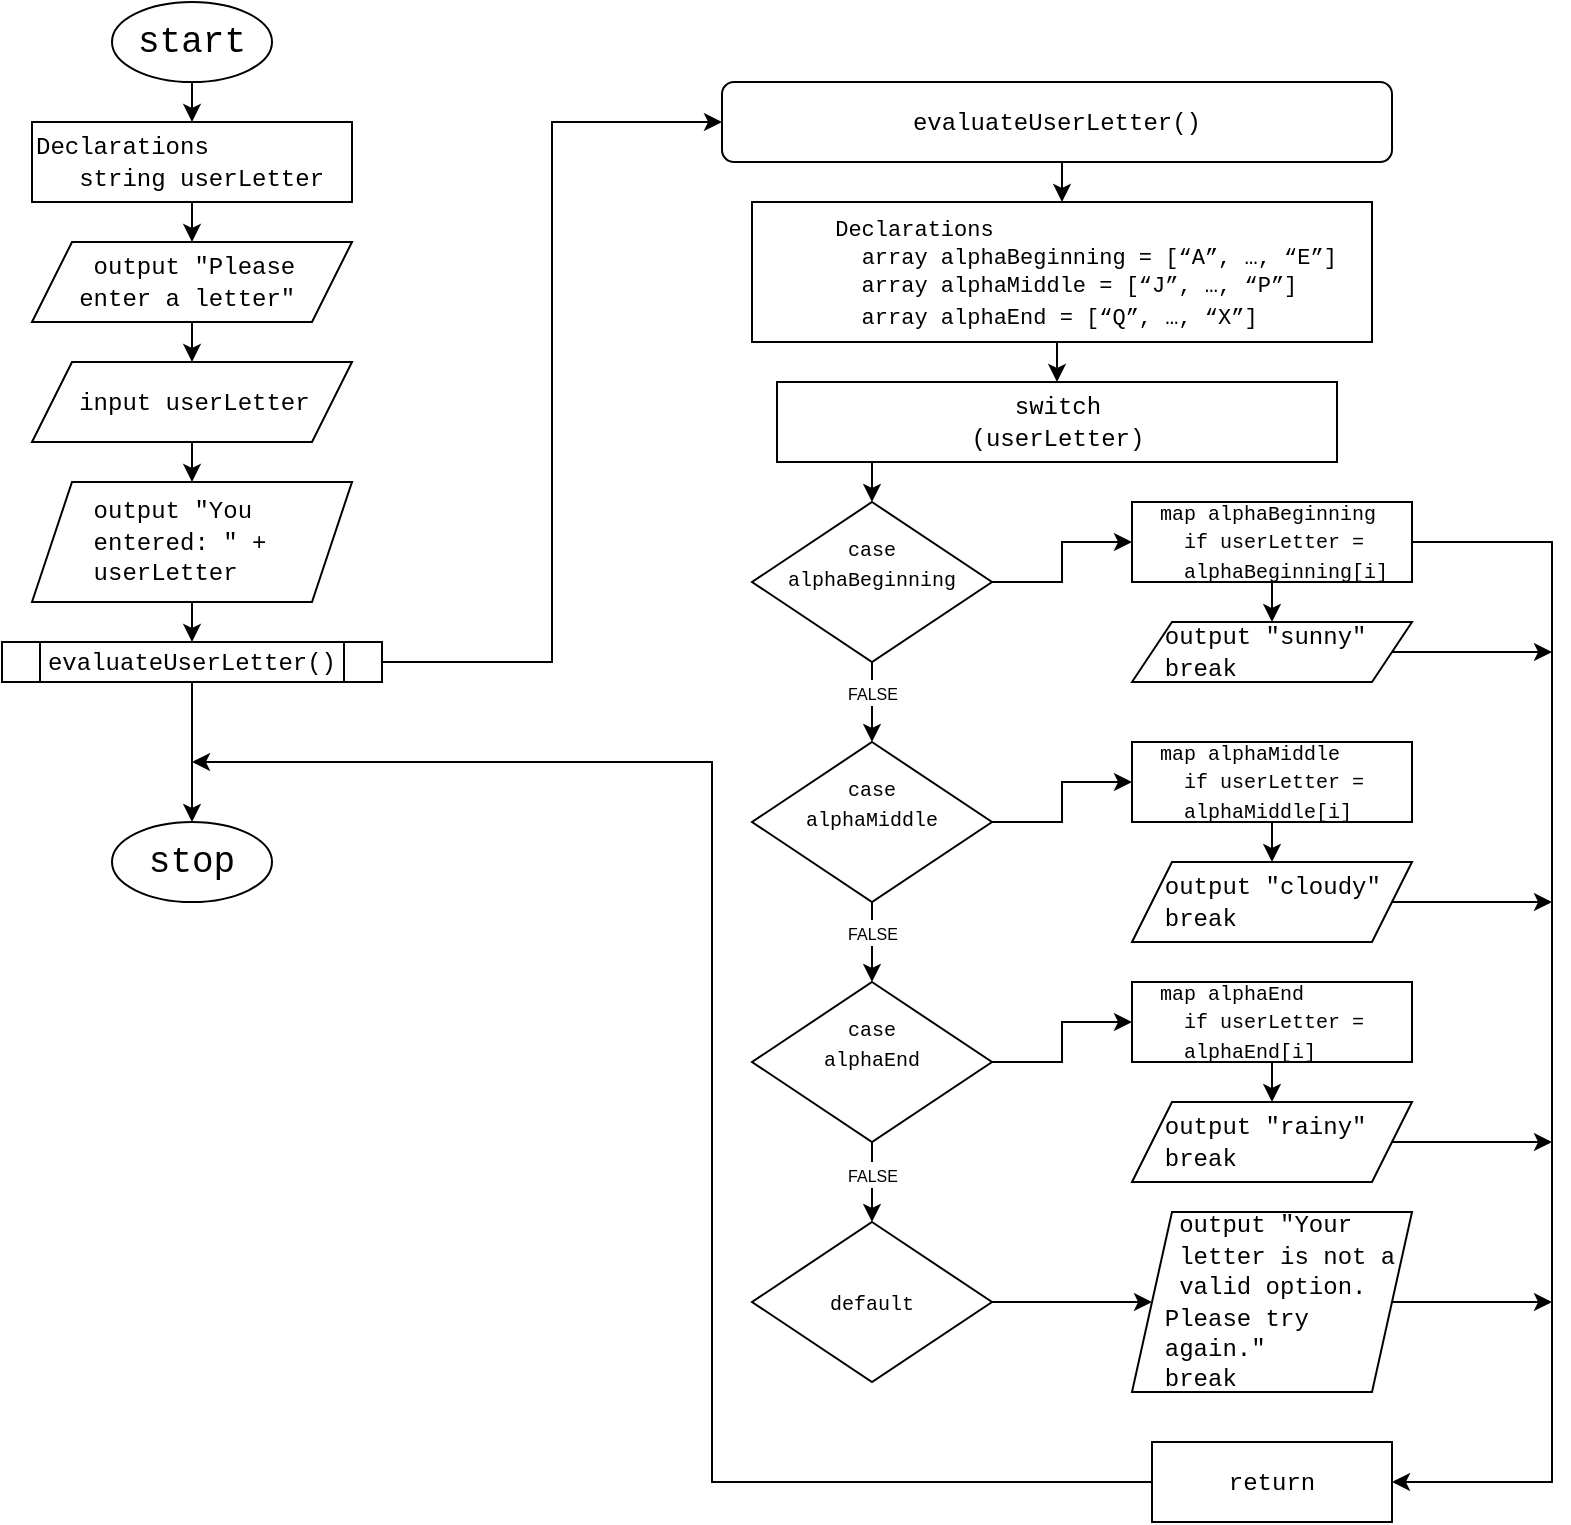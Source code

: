 <mxfile version="22.0.6" type="github">
  <diagram id="C5RBs43oDa-KdzZeNtuy" name="Page-1">
    <mxGraphModel dx="408" dy="178" grid="1" gridSize="10" guides="1" tooltips="1" connect="1" arrows="1" fold="1" page="1" pageScale="1" pageWidth="850" pageHeight="1100" math="0" shadow="0">
      <root>
        <mxCell id="WIyWlLk6GJQsqaUBKTNV-0" />
        <mxCell id="WIyWlLk6GJQsqaUBKTNV-1" parent="WIyWlLk6GJQsqaUBKTNV-0" />
        <mxCell id="9ANhp0rJH1cZioXLTVsO-12" style="edgeStyle=orthogonalEdgeStyle;rounded=0;orthogonalLoop=1;jettySize=auto;html=1;exitX=0.5;exitY=1;exitDx=0;exitDy=0;entryX=0.5;entryY=0;entryDx=0;entryDy=0;" edge="1" parent="WIyWlLk6GJQsqaUBKTNV-1" source="9ANhp0rJH1cZioXLTVsO-0" target="9ANhp0rJH1cZioXLTVsO-1">
          <mxGeometry relative="1" as="geometry" />
        </mxCell>
        <mxCell id="9ANhp0rJH1cZioXLTVsO-0" value="&lt;font style=&quot;font-size: 18px;&quot; face=&quot;Courier New&quot;&gt;start&lt;/font&gt;" style="ellipse;whiteSpace=wrap;html=1;" vertex="1" parent="WIyWlLk6GJQsqaUBKTNV-1">
          <mxGeometry x="120" y="40" width="80" height="40" as="geometry" />
        </mxCell>
        <mxCell id="9ANhp0rJH1cZioXLTVsO-13" style="edgeStyle=orthogonalEdgeStyle;rounded=0;orthogonalLoop=1;jettySize=auto;html=1;exitX=0.5;exitY=1;exitDx=0;exitDy=0;entryX=0.5;entryY=0;entryDx=0;entryDy=0;" edge="1" parent="WIyWlLk6GJQsqaUBKTNV-1" source="9ANhp0rJH1cZioXLTVsO-1" target="9ANhp0rJH1cZioXLTVsO-2">
          <mxGeometry relative="1" as="geometry" />
        </mxCell>
        <mxCell id="9ANhp0rJH1cZioXLTVsO-1" value="&lt;font face=&quot;Courier New&quot;&gt;Declarations&lt;br&gt;&amp;nbsp; &amp;nbsp;string userLetter&lt;/font&gt;" style="rounded=0;whiteSpace=wrap;html=1;align=left;" vertex="1" parent="WIyWlLk6GJQsqaUBKTNV-1">
          <mxGeometry x="80" y="100" width="160" height="40" as="geometry" />
        </mxCell>
        <mxCell id="9ANhp0rJH1cZioXLTVsO-14" style="edgeStyle=orthogonalEdgeStyle;rounded=0;orthogonalLoop=1;jettySize=auto;html=1;exitX=0.5;exitY=1;exitDx=0;exitDy=0;entryX=0.5;entryY=0;entryDx=0;entryDy=0;" edge="1" parent="WIyWlLk6GJQsqaUBKTNV-1" source="9ANhp0rJH1cZioXLTVsO-2" target="9ANhp0rJH1cZioXLTVsO-3">
          <mxGeometry relative="1" as="geometry" />
        </mxCell>
        <mxCell id="9ANhp0rJH1cZioXLTVsO-2" value="&lt;font face=&quot;Courier New&quot;&gt;&amp;nbsp; &amp;nbsp; output &quot;Please&amp;nbsp; &amp;nbsp; &amp;nbsp; &amp;nbsp;enter a letter&quot;&lt;/font&gt;" style="shape=parallelogram;perimeter=parallelogramPerimeter;whiteSpace=wrap;html=1;fixedSize=1;align=left;" vertex="1" parent="WIyWlLk6GJQsqaUBKTNV-1">
          <mxGeometry x="80" y="160" width="160" height="40" as="geometry" />
        </mxCell>
        <mxCell id="9ANhp0rJH1cZioXLTVsO-15" style="edgeStyle=orthogonalEdgeStyle;rounded=0;orthogonalLoop=1;jettySize=auto;html=1;exitX=0.5;exitY=1;exitDx=0;exitDy=0;entryX=0.5;entryY=0;entryDx=0;entryDy=0;" edge="1" parent="WIyWlLk6GJQsqaUBKTNV-1" source="9ANhp0rJH1cZioXLTVsO-3" target="9ANhp0rJH1cZioXLTVsO-4">
          <mxGeometry relative="1" as="geometry" />
        </mxCell>
        <mxCell id="9ANhp0rJH1cZioXLTVsO-3" value="&lt;font face=&quot;Courier New&quot;&gt;&amp;nbsp; &amp;nbsp;input userLetter&lt;/font&gt;" style="shape=parallelogram;perimeter=parallelogramPerimeter;whiteSpace=wrap;html=1;fixedSize=1;align=left;" vertex="1" parent="WIyWlLk6GJQsqaUBKTNV-1">
          <mxGeometry x="80" y="220" width="160" height="40" as="geometry" />
        </mxCell>
        <mxCell id="9ANhp0rJH1cZioXLTVsO-16" style="edgeStyle=orthogonalEdgeStyle;rounded=0;orthogonalLoop=1;jettySize=auto;html=1;exitX=0.5;exitY=1;exitDx=0;exitDy=0;entryX=0.5;entryY=0;entryDx=0;entryDy=0;" edge="1" parent="WIyWlLk6GJQsqaUBKTNV-1" source="9ANhp0rJH1cZioXLTVsO-4" target="9ANhp0rJH1cZioXLTVsO-6">
          <mxGeometry relative="1" as="geometry" />
        </mxCell>
        <mxCell id="9ANhp0rJH1cZioXLTVsO-4" value="&lt;font face=&quot;Courier New&quot;&gt;&amp;nbsp; &amp;nbsp; output &quot;You&amp;nbsp; &amp;nbsp; &amp;nbsp; &amp;nbsp; &amp;nbsp; entered: &quot; +&amp;nbsp; &amp;nbsp; &amp;nbsp; &amp;nbsp; &amp;nbsp; userLetter&lt;/font&gt;" style="shape=parallelogram;perimeter=parallelogramPerimeter;whiteSpace=wrap;html=1;fixedSize=1;align=left;" vertex="1" parent="WIyWlLk6GJQsqaUBKTNV-1">
          <mxGeometry x="80" y="280" width="160" height="60" as="geometry" />
        </mxCell>
        <mxCell id="9ANhp0rJH1cZioXLTVsO-17" style="edgeStyle=orthogonalEdgeStyle;rounded=0;orthogonalLoop=1;jettySize=auto;html=1;exitX=0.5;exitY=1;exitDx=0;exitDy=0;entryX=0.5;entryY=0;entryDx=0;entryDy=0;" edge="1" parent="WIyWlLk6GJQsqaUBKTNV-1" source="9ANhp0rJH1cZioXLTVsO-6" target="9ANhp0rJH1cZioXLTVsO-7">
          <mxGeometry relative="1" as="geometry" />
        </mxCell>
        <mxCell id="9ANhp0rJH1cZioXLTVsO-6" value="&lt;font face=&quot;Courier New&quot;&gt;evaluateUserLetter()&lt;/font&gt;" style="shape=process;whiteSpace=wrap;html=1;backgroundOutline=1;" vertex="1" parent="WIyWlLk6GJQsqaUBKTNV-1">
          <mxGeometry x="65" y="360" width="190" height="20" as="geometry" />
        </mxCell>
        <mxCell id="9ANhp0rJH1cZioXLTVsO-26" style="edgeStyle=orthogonalEdgeStyle;rounded=0;orthogonalLoop=1;jettySize=auto;html=1;entryX=0;entryY=0.5;entryDx=0;entryDy=0;exitX=1;exitY=0.5;exitDx=0;exitDy=0;" edge="1" parent="WIyWlLk6GJQsqaUBKTNV-1" source="9ANhp0rJH1cZioXLTVsO-6" target="9ANhp0rJH1cZioXLTVsO-18">
          <mxGeometry relative="1" as="geometry">
            <mxPoint x="260" y="370" as="sourcePoint" />
          </mxGeometry>
        </mxCell>
        <mxCell id="9ANhp0rJH1cZioXLTVsO-7" value="&lt;font style=&quot;font-size: 18px;&quot; face=&quot;Courier New&quot;&gt;stop&lt;/font&gt;" style="ellipse;whiteSpace=wrap;html=1;" vertex="1" parent="WIyWlLk6GJQsqaUBKTNV-1">
          <mxGeometry x="120" y="450" width="80" height="40" as="geometry" />
        </mxCell>
        <mxCell id="9ANhp0rJH1cZioXLTVsO-20" style="edgeStyle=orthogonalEdgeStyle;rounded=0;orthogonalLoop=1;jettySize=auto;html=1;exitX=0.5;exitY=1;exitDx=0;exitDy=0;entryX=0.5;entryY=0;entryDx=0;entryDy=0;" edge="1" parent="WIyWlLk6GJQsqaUBKTNV-1" source="9ANhp0rJH1cZioXLTVsO-18" target="9ANhp0rJH1cZioXLTVsO-19">
          <mxGeometry relative="1" as="geometry" />
        </mxCell>
        <mxCell id="9ANhp0rJH1cZioXLTVsO-18" value="&lt;font face=&quot;Courier New&quot;&gt;evaluateUserLetter()&lt;/font&gt;" style="rounded=1;whiteSpace=wrap;html=1;" vertex="1" parent="WIyWlLk6GJQsqaUBKTNV-1">
          <mxGeometry x="425" y="80" width="335" height="40" as="geometry" />
        </mxCell>
        <mxCell id="9ANhp0rJH1cZioXLTVsO-36" style="edgeStyle=orthogonalEdgeStyle;rounded=0;orthogonalLoop=1;jettySize=auto;html=1;exitX=0.5;exitY=1;exitDx=0;exitDy=0;entryX=0.5;entryY=0;entryDx=0;entryDy=0;" edge="1" parent="WIyWlLk6GJQsqaUBKTNV-1" source="9ANhp0rJH1cZioXLTVsO-19" target="9ANhp0rJH1cZioXLTVsO-21">
          <mxGeometry relative="1" as="geometry" />
        </mxCell>
        <mxCell id="9ANhp0rJH1cZioXLTVsO-19" value="&lt;div style=&quot;&quot;&gt;&lt;span style=&quot;font-size: 11px; font-family: &amp;quot;Courier New&amp;quot;; background-color: initial;&quot;&gt;&amp;nbsp; &amp;nbsp; &amp;nbsp; Declarations&lt;/span&gt;&lt;/div&gt;&lt;font face=&quot;Courier New&quot; style=&quot;font-size: 11px;&quot;&gt;&lt;div style=&quot;&quot;&gt;&lt;font style=&quot;background-color: initial;&quot;&gt;&amp;nbsp; &amp;nbsp; &amp;nbsp; &amp;nbsp;&amp;nbsp;&lt;/font&gt;&lt;span style=&quot;background-color: initial;&quot;&gt;array alphaBeginning = [“A”, …, “E”]&lt;/span&gt;&lt;/div&gt;&lt;/font&gt;&lt;p style=&quot;margin: 0in; line-height: normal; font-size: 11px;&quot; class=&quot;MsoNormal&quot;&gt;&lt;font face=&quot;Courier New&quot; style=&quot;font-size: 11px;&quot;&gt;&amp;nbsp; &amp;nbsp; &amp;nbsp; &amp;nbsp; array alphaMiddle = [“J”, …, “P”]&lt;/font&gt;&lt;/p&gt;&lt;p style=&quot;margin: 0in; line-height: normal; font-size: 11px;&quot; class=&quot;MsoNormal&quot;&gt;&lt;font face=&quot;Courier New&quot; style=&quot;font-size: 11px;&quot;&gt;&amp;nbsp; &amp;nbsp; &amp;nbsp; &amp;nbsp; array alphaEnd = [“Q”, …, “X”]&lt;/font&gt;&lt;span style=&quot;font-family: &amp;quot;Andale Mono&amp;quot;; font-size: 11pt;&quot;&gt;&lt;/span&gt;&lt;/p&gt;" style="rounded=0;whiteSpace=wrap;html=1;align=left;" vertex="1" parent="WIyWlLk6GJQsqaUBKTNV-1">
          <mxGeometry x="440" y="140" width="310" height="70" as="geometry" />
        </mxCell>
        <mxCell id="9ANhp0rJH1cZioXLTVsO-37" style="edgeStyle=orthogonalEdgeStyle;rounded=0;orthogonalLoop=1;jettySize=auto;html=1;exitX=0.25;exitY=1;exitDx=0;exitDy=0;entryX=0.5;entryY=0;entryDx=0;entryDy=0;" edge="1" parent="WIyWlLk6GJQsqaUBKTNV-1" source="9ANhp0rJH1cZioXLTVsO-21" target="9ANhp0rJH1cZioXLTVsO-22">
          <mxGeometry relative="1" as="geometry" />
        </mxCell>
        <mxCell id="9ANhp0rJH1cZioXLTVsO-21" value="&lt;font face=&quot;Courier New&quot;&gt;switch&lt;br&gt;(userLetter)&lt;br&gt;&lt;/font&gt;" style="rounded=0;whiteSpace=wrap;html=1;" vertex="1" parent="WIyWlLk6GJQsqaUBKTNV-1">
          <mxGeometry x="452.5" y="230" width="280" height="40" as="geometry" />
        </mxCell>
        <mxCell id="9ANhp0rJH1cZioXLTVsO-38" style="edgeStyle=orthogonalEdgeStyle;rounded=0;orthogonalLoop=1;jettySize=auto;html=1;exitX=1;exitY=0.5;exitDx=0;exitDy=0;entryX=0;entryY=0.5;entryDx=0;entryDy=0;" edge="1" parent="WIyWlLk6GJQsqaUBKTNV-1" source="9ANhp0rJH1cZioXLTVsO-22" target="9ANhp0rJH1cZioXLTVsO-28">
          <mxGeometry relative="1" as="geometry" />
        </mxCell>
        <mxCell id="9ANhp0rJH1cZioXLTVsO-40" style="edgeStyle=orthogonalEdgeStyle;rounded=0;orthogonalLoop=1;jettySize=auto;html=1;exitX=0.5;exitY=1;exitDx=0;exitDy=0;entryX=0.5;entryY=0;entryDx=0;entryDy=0;" edge="1" parent="WIyWlLk6GJQsqaUBKTNV-1" source="9ANhp0rJH1cZioXLTVsO-22" target="9ANhp0rJH1cZioXLTVsO-23">
          <mxGeometry relative="1" as="geometry" />
        </mxCell>
        <mxCell id="9ANhp0rJH1cZioXLTVsO-56" value="&lt;font style=&quot;font-size: 8px;&quot;&gt;FALSE&lt;/font&gt;" style="edgeLabel;html=1;align=center;verticalAlign=middle;resizable=0;points=[];" vertex="1" connectable="0" parent="9ANhp0rJH1cZioXLTVsO-40">
          <mxGeometry x="-0.272" relative="1" as="geometry">
            <mxPoint as="offset" />
          </mxGeometry>
        </mxCell>
        <mxCell id="9ANhp0rJH1cZioXLTVsO-22" value="&lt;font size=&quot;1&quot; face=&quot;Courier New&quot;&gt;case&lt;br&gt;alphaBeginning&lt;br&gt;&lt;/font&gt;" style="rhombus;whiteSpace=wrap;html=1;rounded=0;perimeterSpacing=0;verticalAlign=middle;spacingBottom=20;" vertex="1" parent="WIyWlLk6GJQsqaUBKTNV-1">
          <mxGeometry x="440" y="290" width="120" height="80" as="geometry" />
        </mxCell>
        <mxCell id="9ANhp0rJH1cZioXLTVsO-41" style="edgeStyle=orthogonalEdgeStyle;rounded=0;orthogonalLoop=1;jettySize=auto;html=1;exitX=0.5;exitY=1;exitDx=0;exitDy=0;entryX=0.5;entryY=0;entryDx=0;entryDy=0;" edge="1" parent="WIyWlLk6GJQsqaUBKTNV-1" source="9ANhp0rJH1cZioXLTVsO-23" target="9ANhp0rJH1cZioXLTVsO-24">
          <mxGeometry relative="1" as="geometry" />
        </mxCell>
        <mxCell id="9ANhp0rJH1cZioXLTVsO-57" value="&lt;font style=&quot;font-size: 8px;&quot;&gt;FALSE&lt;/font&gt;" style="edgeLabel;html=1;align=center;verticalAlign=middle;resizable=0;points=[];" vertex="1" connectable="0" parent="9ANhp0rJH1cZioXLTVsO-41">
          <mxGeometry x="-0.249" relative="1" as="geometry">
            <mxPoint as="offset" />
          </mxGeometry>
        </mxCell>
        <mxCell id="9ANhp0rJH1cZioXLTVsO-43" style="edgeStyle=orthogonalEdgeStyle;rounded=0;orthogonalLoop=1;jettySize=auto;html=1;exitX=1;exitY=0.5;exitDx=0;exitDy=0;entryX=0;entryY=0.5;entryDx=0;entryDy=0;" edge="1" parent="WIyWlLk6GJQsqaUBKTNV-1" source="9ANhp0rJH1cZioXLTVsO-23" target="9ANhp0rJH1cZioXLTVsO-30">
          <mxGeometry relative="1" as="geometry" />
        </mxCell>
        <mxCell id="9ANhp0rJH1cZioXLTVsO-23" value="&lt;font size=&quot;1&quot; face=&quot;Courier New&quot;&gt;case&lt;br&gt;alphaMiddle&lt;br&gt;&lt;/font&gt;" style="rhombus;whiteSpace=wrap;html=1;rounded=0;perimeterSpacing=0;verticalAlign=middle;spacingBottom=20;" vertex="1" parent="WIyWlLk6GJQsqaUBKTNV-1">
          <mxGeometry x="440" y="410" width="120" height="80" as="geometry" />
        </mxCell>
        <mxCell id="9ANhp0rJH1cZioXLTVsO-42" style="edgeStyle=orthogonalEdgeStyle;rounded=0;orthogonalLoop=1;jettySize=auto;html=1;exitX=0.5;exitY=1;exitDx=0;exitDy=0;entryX=0.5;entryY=0;entryDx=0;entryDy=0;" edge="1" parent="WIyWlLk6GJQsqaUBKTNV-1" source="9ANhp0rJH1cZioXLTVsO-24" target="9ANhp0rJH1cZioXLTVsO-25">
          <mxGeometry relative="1" as="geometry" />
        </mxCell>
        <mxCell id="9ANhp0rJH1cZioXLTVsO-58" value="&lt;font style=&quot;font-size: 8px;&quot;&gt;FALSE&lt;/font&gt;" style="edgeLabel;html=1;align=center;verticalAlign=middle;resizable=0;points=[];" vertex="1" connectable="0" parent="9ANhp0rJH1cZioXLTVsO-42">
          <mxGeometry x="-0.214" relative="1" as="geometry">
            <mxPoint as="offset" />
          </mxGeometry>
        </mxCell>
        <mxCell id="9ANhp0rJH1cZioXLTVsO-44" style="edgeStyle=orthogonalEdgeStyle;rounded=0;orthogonalLoop=1;jettySize=auto;html=1;exitX=1;exitY=0.5;exitDx=0;exitDy=0;entryX=0;entryY=0.5;entryDx=0;entryDy=0;" edge="1" parent="WIyWlLk6GJQsqaUBKTNV-1" source="9ANhp0rJH1cZioXLTVsO-24" target="9ANhp0rJH1cZioXLTVsO-32">
          <mxGeometry relative="1" as="geometry" />
        </mxCell>
        <mxCell id="9ANhp0rJH1cZioXLTVsO-24" value="&lt;font size=&quot;1&quot; face=&quot;Courier New&quot;&gt;case&lt;br&gt;alphaEnd&lt;br&gt;&lt;/font&gt;" style="rhombus;whiteSpace=wrap;html=1;rounded=0;perimeterSpacing=0;verticalAlign=middle;spacingBottom=20;" vertex="1" parent="WIyWlLk6GJQsqaUBKTNV-1">
          <mxGeometry x="440" y="530" width="120" height="80" as="geometry" />
        </mxCell>
        <mxCell id="9ANhp0rJH1cZioXLTVsO-45" style="edgeStyle=orthogonalEdgeStyle;rounded=0;orthogonalLoop=1;jettySize=auto;html=1;exitX=1;exitY=0.5;exitDx=0;exitDy=0;" edge="1" parent="WIyWlLk6GJQsqaUBKTNV-1" source="9ANhp0rJH1cZioXLTVsO-25" target="9ANhp0rJH1cZioXLTVsO-34">
          <mxGeometry relative="1" as="geometry">
            <mxPoint x="620" y="710" as="targetPoint" />
            <Array as="points" />
          </mxGeometry>
        </mxCell>
        <mxCell id="9ANhp0rJH1cZioXLTVsO-25" value="&lt;font size=&quot;1&quot; face=&quot;Courier New&quot;&gt;default&lt;br&gt;&lt;/font&gt;" style="rhombus;whiteSpace=wrap;html=1;rounded=0;perimeterSpacing=0;verticalAlign=middle;spacingBottom=0;" vertex="1" parent="WIyWlLk6GJQsqaUBKTNV-1">
          <mxGeometry x="440" y="650" width="120" height="80" as="geometry" />
        </mxCell>
        <mxCell id="9ANhp0rJH1cZioXLTVsO-46" style="edgeStyle=orthogonalEdgeStyle;rounded=0;orthogonalLoop=1;jettySize=auto;html=1;exitX=0;exitY=0.5;exitDx=0;exitDy=0;" edge="1" parent="WIyWlLk6GJQsqaUBKTNV-1" source="9ANhp0rJH1cZioXLTVsO-27">
          <mxGeometry relative="1" as="geometry">
            <mxPoint x="160" y="420" as="targetPoint" />
            <Array as="points">
              <mxPoint x="420" y="780" />
              <mxPoint x="420" y="420" />
            </Array>
          </mxGeometry>
        </mxCell>
        <mxCell id="9ANhp0rJH1cZioXLTVsO-27" value="&lt;font face=&quot;Courier New&quot;&gt;return&lt;br&gt;&lt;/font&gt;" style="rounded=0;whiteSpace=wrap;html=1;" vertex="1" parent="WIyWlLk6GJQsqaUBKTNV-1">
          <mxGeometry x="640" y="760" width="120" height="40" as="geometry" />
        </mxCell>
        <mxCell id="9ANhp0rJH1cZioXLTVsO-39" style="edgeStyle=orthogonalEdgeStyle;rounded=0;orthogonalLoop=1;jettySize=auto;html=1;exitX=0.5;exitY=1;exitDx=0;exitDy=0;entryX=0.5;entryY=0;entryDx=0;entryDy=0;" edge="1" parent="WIyWlLk6GJQsqaUBKTNV-1" source="9ANhp0rJH1cZioXLTVsO-28" target="9ANhp0rJH1cZioXLTVsO-29">
          <mxGeometry relative="1" as="geometry" />
        </mxCell>
        <mxCell id="9ANhp0rJH1cZioXLTVsO-48" style="edgeStyle=orthogonalEdgeStyle;rounded=0;orthogonalLoop=1;jettySize=auto;html=1;exitX=1;exitY=0.5;exitDx=0;exitDy=0;entryX=1;entryY=0.5;entryDx=0;entryDy=0;" edge="1" parent="WIyWlLk6GJQsqaUBKTNV-1" source="9ANhp0rJH1cZioXLTVsO-28" target="9ANhp0rJH1cZioXLTVsO-27">
          <mxGeometry relative="1" as="geometry">
            <Array as="points">
              <mxPoint x="840" y="310" />
              <mxPoint x="840" y="780" />
            </Array>
          </mxGeometry>
        </mxCell>
        <mxCell id="9ANhp0rJH1cZioXLTVsO-28" value="&lt;font style=&quot;font-size: 10px;&quot;&gt;&amp;nbsp; map alphaBeginning&lt;br&gt;&amp;nbsp; &amp;nbsp; if userLetter = &lt;br&gt;&amp;nbsp; &amp;nbsp; alphaBeginning[i]&lt;/font&gt;" style="rounded=0;whiteSpace=wrap;html=1;fontFamily=Courier New;align=left;spacing=2;" vertex="1" parent="WIyWlLk6GJQsqaUBKTNV-1">
          <mxGeometry x="630" y="290" width="140" height="40" as="geometry" />
        </mxCell>
        <mxCell id="9ANhp0rJH1cZioXLTVsO-55" style="edgeStyle=orthogonalEdgeStyle;rounded=0;orthogonalLoop=1;jettySize=auto;html=1;exitX=1;exitY=0.5;exitDx=0;exitDy=0;" edge="1" parent="WIyWlLk6GJQsqaUBKTNV-1" source="9ANhp0rJH1cZioXLTVsO-29">
          <mxGeometry relative="1" as="geometry">
            <mxPoint x="840" y="365" as="targetPoint" />
          </mxGeometry>
        </mxCell>
        <mxCell id="9ANhp0rJH1cZioXLTVsO-29" value="&lt;font face=&quot;Courier New&quot;&gt;&amp;nbsp; output &quot;sunny&quot;&lt;br&gt;&amp;nbsp; break&lt;br&gt;&lt;/font&gt;" style="shape=parallelogram;perimeter=parallelogramPerimeter;whiteSpace=wrap;html=1;fixedSize=1;align=left;" vertex="1" parent="WIyWlLk6GJQsqaUBKTNV-1">
          <mxGeometry x="630" y="350" width="140" height="30" as="geometry" />
        </mxCell>
        <mxCell id="9ANhp0rJH1cZioXLTVsO-54" style="edgeStyle=orthogonalEdgeStyle;rounded=0;orthogonalLoop=1;jettySize=auto;html=1;exitX=0.5;exitY=1;exitDx=0;exitDy=0;entryX=0.5;entryY=0;entryDx=0;entryDy=0;" edge="1" parent="WIyWlLk6GJQsqaUBKTNV-1" source="9ANhp0rJH1cZioXLTVsO-30" target="9ANhp0rJH1cZioXLTVsO-31">
          <mxGeometry relative="1" as="geometry" />
        </mxCell>
        <mxCell id="9ANhp0rJH1cZioXLTVsO-30" value="&lt;font style=&quot;font-size: 10px;&quot;&gt;&amp;nbsp; map alphaMiddle&lt;br&gt;&amp;nbsp; &amp;nbsp; if userLetter = &lt;br&gt;&amp;nbsp; &amp;nbsp; alphaMiddle[i]&lt;/font&gt;" style="rounded=0;whiteSpace=wrap;html=1;fontFamily=Courier New;align=left;spacing=2;" vertex="1" parent="WIyWlLk6GJQsqaUBKTNV-1">
          <mxGeometry x="630" y="410" width="140" height="40" as="geometry" />
        </mxCell>
        <mxCell id="9ANhp0rJH1cZioXLTVsO-53" style="edgeStyle=orthogonalEdgeStyle;rounded=0;orthogonalLoop=1;jettySize=auto;html=1;exitX=1;exitY=0.5;exitDx=0;exitDy=0;" edge="1" parent="WIyWlLk6GJQsqaUBKTNV-1" source="9ANhp0rJH1cZioXLTVsO-31">
          <mxGeometry relative="1" as="geometry">
            <mxPoint x="840" y="490" as="targetPoint" />
          </mxGeometry>
        </mxCell>
        <mxCell id="9ANhp0rJH1cZioXLTVsO-31" value="&lt;font face=&quot;Courier New&quot;&gt;&amp;nbsp; output &quot;cloudy&quot;&lt;br&gt;&amp;nbsp; break&lt;br&gt;&lt;/font&gt;" style="shape=parallelogram;perimeter=parallelogramPerimeter;whiteSpace=wrap;html=1;fixedSize=1;align=left;" vertex="1" parent="WIyWlLk6GJQsqaUBKTNV-1">
          <mxGeometry x="630" y="470" width="140" height="40" as="geometry" />
        </mxCell>
        <mxCell id="9ANhp0rJH1cZioXLTVsO-52" style="edgeStyle=orthogonalEdgeStyle;rounded=0;orthogonalLoop=1;jettySize=auto;html=1;exitX=0.5;exitY=1;exitDx=0;exitDy=0;entryX=0.5;entryY=0;entryDx=0;entryDy=0;" edge="1" parent="WIyWlLk6GJQsqaUBKTNV-1" source="9ANhp0rJH1cZioXLTVsO-32" target="9ANhp0rJH1cZioXLTVsO-33">
          <mxGeometry relative="1" as="geometry" />
        </mxCell>
        <mxCell id="9ANhp0rJH1cZioXLTVsO-32" value="&lt;font style=&quot;font-size: 10px;&quot;&gt;&amp;nbsp; map alphaEnd&lt;br&gt;&amp;nbsp; &amp;nbsp; if userLetter = &lt;br&gt;&amp;nbsp; &amp;nbsp; alphaEnd[i]&lt;/font&gt;" style="rounded=0;whiteSpace=wrap;html=1;fontFamily=Courier New;align=left;spacing=2;" vertex="1" parent="WIyWlLk6GJQsqaUBKTNV-1">
          <mxGeometry x="630" y="530" width="140" height="40" as="geometry" />
        </mxCell>
        <mxCell id="9ANhp0rJH1cZioXLTVsO-51" style="edgeStyle=orthogonalEdgeStyle;rounded=0;orthogonalLoop=1;jettySize=auto;html=1;exitX=1;exitY=0.5;exitDx=0;exitDy=0;" edge="1" parent="WIyWlLk6GJQsqaUBKTNV-1" source="9ANhp0rJH1cZioXLTVsO-33">
          <mxGeometry relative="1" as="geometry">
            <mxPoint x="840" y="610" as="targetPoint" />
          </mxGeometry>
        </mxCell>
        <mxCell id="9ANhp0rJH1cZioXLTVsO-33" value="&lt;font face=&quot;Courier New&quot;&gt;&amp;nbsp; output &quot;rainy&quot;&lt;br&gt;&amp;nbsp; break&lt;br&gt;&lt;/font&gt;" style="shape=parallelogram;perimeter=parallelogramPerimeter;whiteSpace=wrap;html=1;fixedSize=1;align=left;" vertex="1" parent="WIyWlLk6GJQsqaUBKTNV-1">
          <mxGeometry x="630" y="590" width="140" height="40" as="geometry" />
        </mxCell>
        <mxCell id="9ANhp0rJH1cZioXLTVsO-35" style="edgeStyle=orthogonalEdgeStyle;rounded=0;orthogonalLoop=1;jettySize=auto;html=1;exitX=0.5;exitY=1;exitDx=0;exitDy=0;" edge="1" parent="WIyWlLk6GJQsqaUBKTNV-1" source="9ANhp0rJH1cZioXLTVsO-34">
          <mxGeometry relative="1" as="geometry">
            <mxPoint x="700.348" y="720" as="targetPoint" />
          </mxGeometry>
        </mxCell>
        <mxCell id="9ANhp0rJH1cZioXLTVsO-50" style="edgeStyle=orthogonalEdgeStyle;rounded=0;orthogonalLoop=1;jettySize=auto;html=1;exitX=1;exitY=0.5;exitDx=0;exitDy=0;" edge="1" parent="WIyWlLk6GJQsqaUBKTNV-1" source="9ANhp0rJH1cZioXLTVsO-34">
          <mxGeometry relative="1" as="geometry">
            <mxPoint x="840" y="690" as="targetPoint" />
          </mxGeometry>
        </mxCell>
        <mxCell id="9ANhp0rJH1cZioXLTVsO-34" value="&lt;font face=&quot;Courier New&quot;&gt;&amp;nbsp; &amp;nbsp;output &quot;Your&amp;nbsp; &amp;nbsp; &amp;nbsp; &amp;nbsp;letter is not a&amp;nbsp; &amp;nbsp; &amp;nbsp;valid option.&amp;nbsp; &amp;nbsp; &amp;nbsp; Please try&amp;nbsp; &amp;nbsp; &amp;nbsp; &amp;nbsp; &amp;nbsp; again.&quot;&lt;br&gt;&amp;nbsp; break&lt;br&gt;&lt;/font&gt;" style="shape=parallelogram;perimeter=parallelogramPerimeter;whiteSpace=wrap;html=1;fixedSize=1;align=left;" vertex="1" parent="WIyWlLk6GJQsqaUBKTNV-1">
          <mxGeometry x="630" y="645" width="140" height="90" as="geometry" />
        </mxCell>
      </root>
    </mxGraphModel>
  </diagram>
</mxfile>
